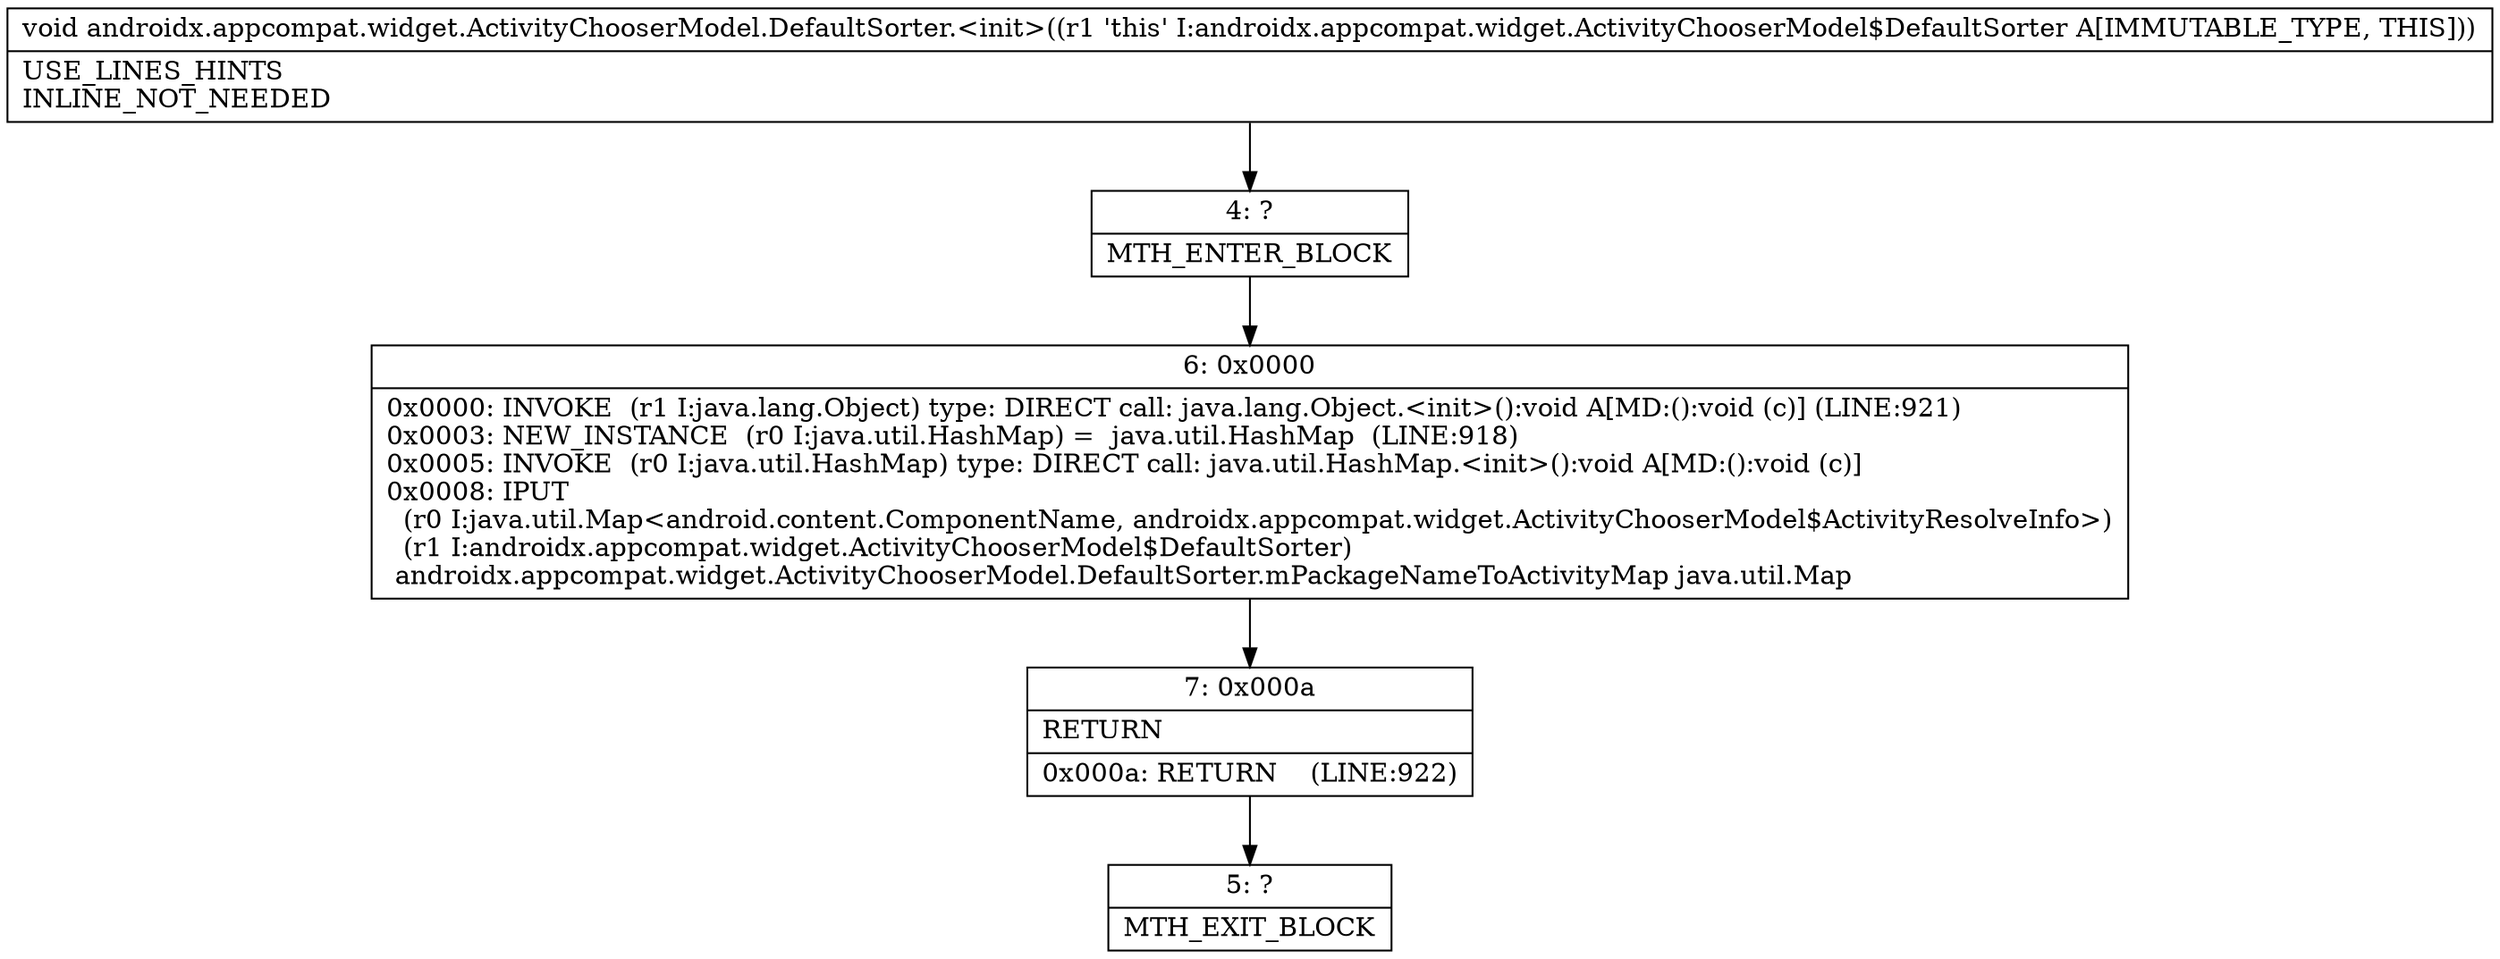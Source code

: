 digraph "CFG forandroidx.appcompat.widget.ActivityChooserModel.DefaultSorter.\<init\>()V" {
Node_4 [shape=record,label="{4\:\ ?|MTH_ENTER_BLOCK\l}"];
Node_6 [shape=record,label="{6\:\ 0x0000|0x0000: INVOKE  (r1 I:java.lang.Object) type: DIRECT call: java.lang.Object.\<init\>():void A[MD:():void (c)] (LINE:921)\l0x0003: NEW_INSTANCE  (r0 I:java.util.HashMap) =  java.util.HashMap  (LINE:918)\l0x0005: INVOKE  (r0 I:java.util.HashMap) type: DIRECT call: java.util.HashMap.\<init\>():void A[MD:():void (c)]\l0x0008: IPUT  \l  (r0 I:java.util.Map\<android.content.ComponentName, androidx.appcompat.widget.ActivityChooserModel$ActivityResolveInfo\>)\l  (r1 I:androidx.appcompat.widget.ActivityChooserModel$DefaultSorter)\l androidx.appcompat.widget.ActivityChooserModel.DefaultSorter.mPackageNameToActivityMap java.util.Map \l}"];
Node_7 [shape=record,label="{7\:\ 0x000a|RETURN\l|0x000a: RETURN    (LINE:922)\l}"];
Node_5 [shape=record,label="{5\:\ ?|MTH_EXIT_BLOCK\l}"];
MethodNode[shape=record,label="{void androidx.appcompat.widget.ActivityChooserModel.DefaultSorter.\<init\>((r1 'this' I:androidx.appcompat.widget.ActivityChooserModel$DefaultSorter A[IMMUTABLE_TYPE, THIS]))  | USE_LINES_HINTS\lINLINE_NOT_NEEDED\l}"];
MethodNode -> Node_4;Node_4 -> Node_6;
Node_6 -> Node_7;
Node_7 -> Node_5;
}

